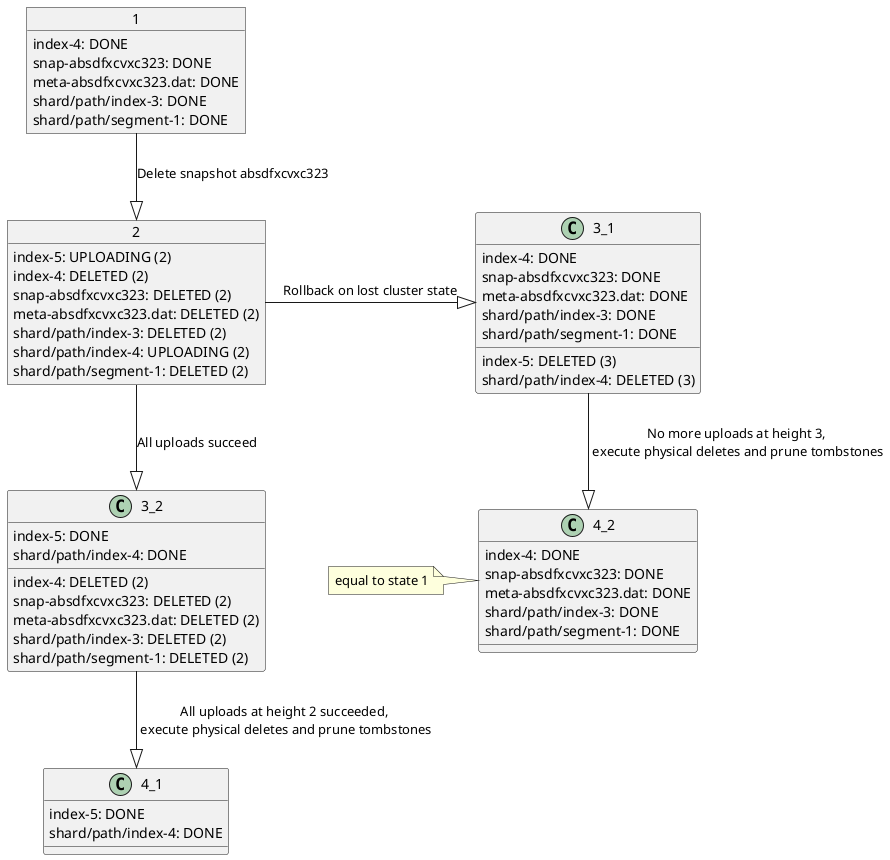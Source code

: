 @startuml

Object 1 {
    index-4: DONE
    snap-absdfxcvxc323: DONE
    meta-absdfxcvxc323.dat: DONE
    shard/path/index-3: DONE
    shard/path/segment-1: DONE
}

Object 2 {
    index-5: UPLOADING (2)
    index-4: DELETED (2)
    snap-absdfxcvxc323: DELETED (2)
    meta-absdfxcvxc323.dat: DELETED (2)
    shard/path/index-3: DELETED (2)
    shard/path/index-4: UPLOADING (2)
    shard/path/segment-1: DELETED (2)
}

1 --|> 2: Delete snapshot absdfxcvxc323

2 -|> 3_1: Rollback on lost cluster state
2 --|> 3_2: All uploads succeed

Object 3_1 {
    index-5: DELETED (3)
    index-4: DONE
    snap-absdfxcvxc323: DONE
    meta-absdfxcvxc323.dat: DONE
    shard/path/index-3: DONE
    shard/path/index-4: DELETED (3)
    shard/path/segment-1: DONE
}

Object 3_2 {
    index-5: DONE
    index-4: DELETED (2)
    snap-absdfxcvxc323: DELETED (2)
    meta-absdfxcvxc323.dat: DELETED (2)
    shard/path/index-3: DELETED (2)
    shard/path/index-4: DONE
    shard/path/segment-1: DELETED (2)
}

3_2 --|> 4_1: All uploads at height 2 succeeded,\n execute physical deletes and prune tombstones
3_1 --|> 4_2: No more uploads at height 3,\n execute physical deletes and prune tombstones


Object 4_1 {
    index-5: DONE
    shard/path/index-4: DONE
}

Object 4_2 {
    index-4: DONE
    snap-absdfxcvxc323: DONE
    meta-absdfxcvxc323.dat: DONE
    shard/path/index-3: DONE
    shard/path/segment-1: DONE
}
note left: equal to state 1

@enduml